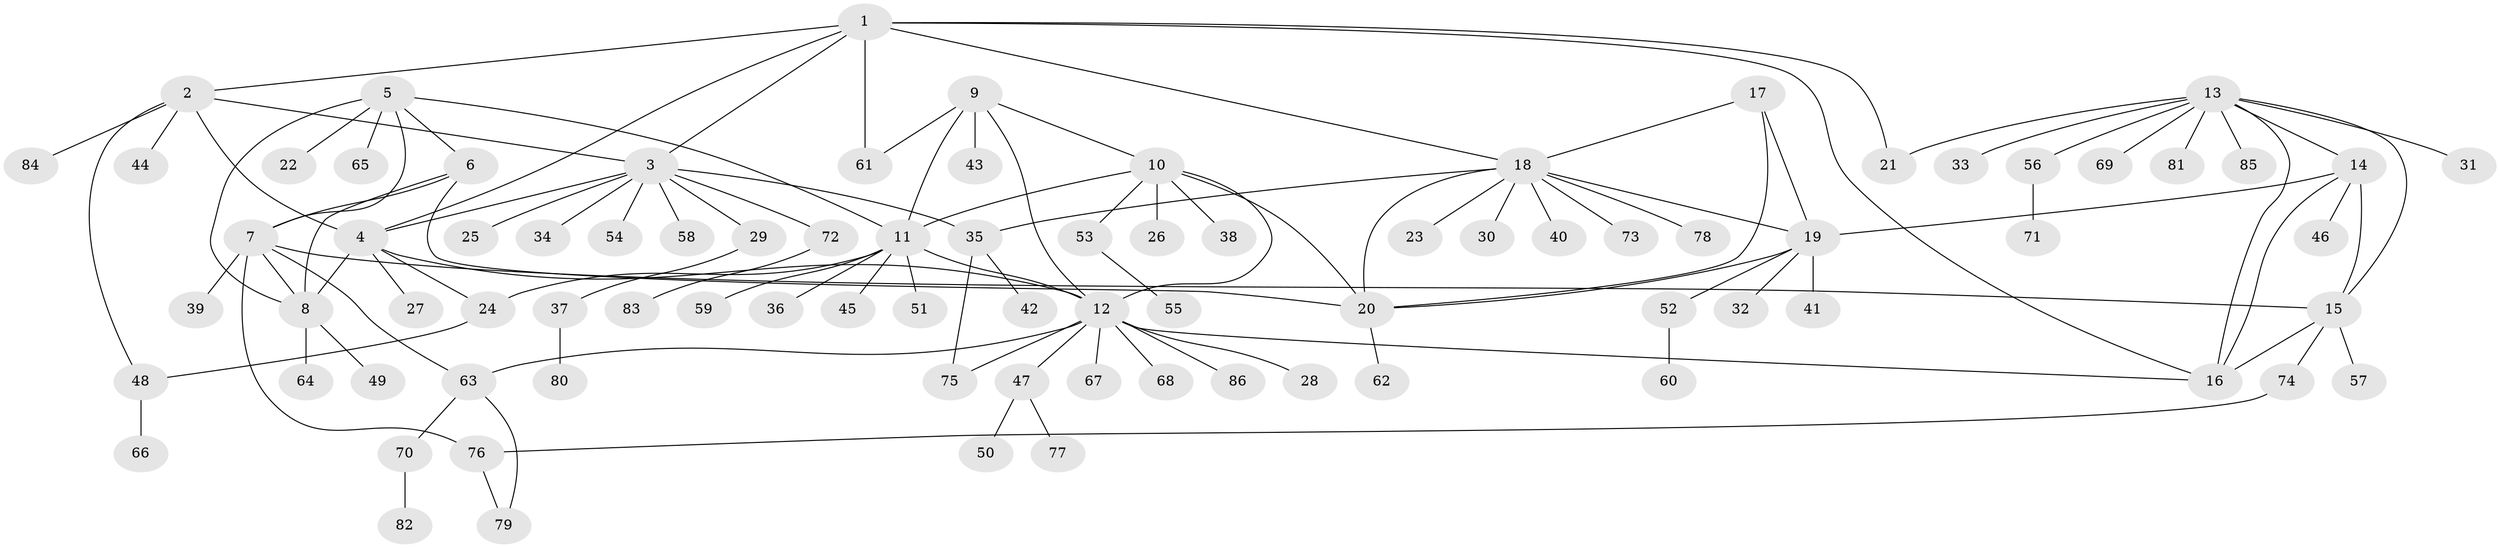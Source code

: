 // coarse degree distribution, {13: 0.014925373134328358, 5: 0.04477611940298507, 6: 0.029850746268656716, 8: 0.04477611940298507, 4: 0.04477611940298507, 15: 0.014925373134328358, 7: 0.029850746268656716, 2: 0.13432835820895522, 1: 0.6119402985074627, 3: 0.029850746268656716}
// Generated by graph-tools (version 1.1) at 2025/24/03/03/25 07:24:14]
// undirected, 86 vertices, 115 edges
graph export_dot {
graph [start="1"]
  node [color=gray90,style=filled];
  1;
  2;
  3;
  4;
  5;
  6;
  7;
  8;
  9;
  10;
  11;
  12;
  13;
  14;
  15;
  16;
  17;
  18;
  19;
  20;
  21;
  22;
  23;
  24;
  25;
  26;
  27;
  28;
  29;
  30;
  31;
  32;
  33;
  34;
  35;
  36;
  37;
  38;
  39;
  40;
  41;
  42;
  43;
  44;
  45;
  46;
  47;
  48;
  49;
  50;
  51;
  52;
  53;
  54;
  55;
  56;
  57;
  58;
  59;
  60;
  61;
  62;
  63;
  64;
  65;
  66;
  67;
  68;
  69;
  70;
  71;
  72;
  73;
  74;
  75;
  76;
  77;
  78;
  79;
  80;
  81;
  82;
  83;
  84;
  85;
  86;
  1 -- 2;
  1 -- 3;
  1 -- 4;
  1 -- 16;
  1 -- 18;
  1 -- 21;
  1 -- 61;
  2 -- 3;
  2 -- 4;
  2 -- 44;
  2 -- 48;
  2 -- 84;
  3 -- 4;
  3 -- 25;
  3 -- 29;
  3 -- 34;
  3 -- 35;
  3 -- 54;
  3 -- 58;
  3 -- 72;
  4 -- 8;
  4 -- 12;
  4 -- 24;
  4 -- 27;
  5 -- 6;
  5 -- 7;
  5 -- 8;
  5 -- 11;
  5 -- 22;
  5 -- 65;
  6 -- 7;
  6 -- 8;
  6 -- 20;
  7 -- 8;
  7 -- 15;
  7 -- 39;
  7 -- 63;
  7 -- 76;
  8 -- 49;
  8 -- 64;
  9 -- 10;
  9 -- 11;
  9 -- 12;
  9 -- 43;
  9 -- 61;
  10 -- 11;
  10 -- 12;
  10 -- 20;
  10 -- 26;
  10 -- 38;
  10 -- 53;
  11 -- 12;
  11 -- 24;
  11 -- 36;
  11 -- 45;
  11 -- 51;
  11 -- 59;
  12 -- 16;
  12 -- 28;
  12 -- 47;
  12 -- 63;
  12 -- 67;
  12 -- 68;
  12 -- 75;
  12 -- 86;
  13 -- 14;
  13 -- 15;
  13 -- 16;
  13 -- 21;
  13 -- 31;
  13 -- 33;
  13 -- 56;
  13 -- 69;
  13 -- 81;
  13 -- 85;
  14 -- 15;
  14 -- 16;
  14 -- 19;
  14 -- 46;
  15 -- 16;
  15 -- 57;
  15 -- 74;
  17 -- 18;
  17 -- 19;
  17 -- 20;
  18 -- 19;
  18 -- 20;
  18 -- 23;
  18 -- 30;
  18 -- 35;
  18 -- 40;
  18 -- 73;
  18 -- 78;
  19 -- 20;
  19 -- 32;
  19 -- 41;
  19 -- 52;
  20 -- 62;
  24 -- 48;
  29 -- 37;
  35 -- 42;
  35 -- 75;
  37 -- 80;
  47 -- 50;
  47 -- 77;
  48 -- 66;
  52 -- 60;
  53 -- 55;
  56 -- 71;
  63 -- 70;
  63 -- 79;
  70 -- 82;
  72 -- 83;
  74 -- 76;
  76 -- 79;
}
